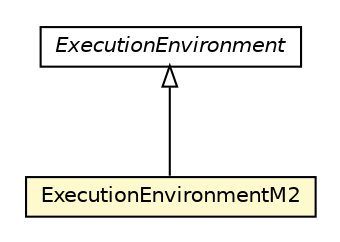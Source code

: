 #!/usr/local/bin/dot
#
# Class diagram 
# Generated by UMLGraph version R5_6-24-gf6e263 (http://www.umlgraph.org/)
#

digraph G {
	edge [fontname="Helvetica",fontsize=10,labelfontname="Helvetica",labelfontsize=10];
	node [fontname="Helvetica",fontsize=10,shape=plaintext];
	nodesep=0.25;
	ranksep=0.5;
	// org.universAAL.maven.MyMojoExecutorV15.ExecutionEnvironment
	c5913589 [label=<<table title="org.universAAL.maven.MyMojoExecutorV15.ExecutionEnvironment" border="0" cellborder="1" cellspacing="0" cellpadding="2" port="p" href="./MyMojoExecutorV15.ExecutionEnvironment.html">
		<tr><td><table border="0" cellspacing="0" cellpadding="1">
<tr><td align="center" balign="center"><font face="Helvetica-Oblique"> ExecutionEnvironment </font></td></tr>
		</table></td></tr>
		</table>>, URL="./MyMojoExecutorV15.ExecutionEnvironment.html", fontname="Helvetica", fontcolor="black", fontsize=10.0];
	// org.universAAL.maven.MyMojoExecutorV15.ExecutionEnvironmentM2
	c5913590 [label=<<table title="org.universAAL.maven.MyMojoExecutorV15.ExecutionEnvironmentM2" border="0" cellborder="1" cellspacing="0" cellpadding="2" port="p" bgcolor="lemonChiffon" href="./MyMojoExecutorV15.ExecutionEnvironmentM2.html">
		<tr><td><table border="0" cellspacing="0" cellpadding="1">
<tr><td align="center" balign="center"> ExecutionEnvironmentM2 </td></tr>
		</table></td></tr>
		</table>>, URL="./MyMojoExecutorV15.ExecutionEnvironmentM2.html", fontname="Helvetica", fontcolor="black", fontsize=10.0];
	//org.universAAL.maven.MyMojoExecutorV15.ExecutionEnvironmentM2 extends org.universAAL.maven.MyMojoExecutorV15.ExecutionEnvironment
	c5913589:p -> c5913590:p [dir=back,arrowtail=empty];
}

